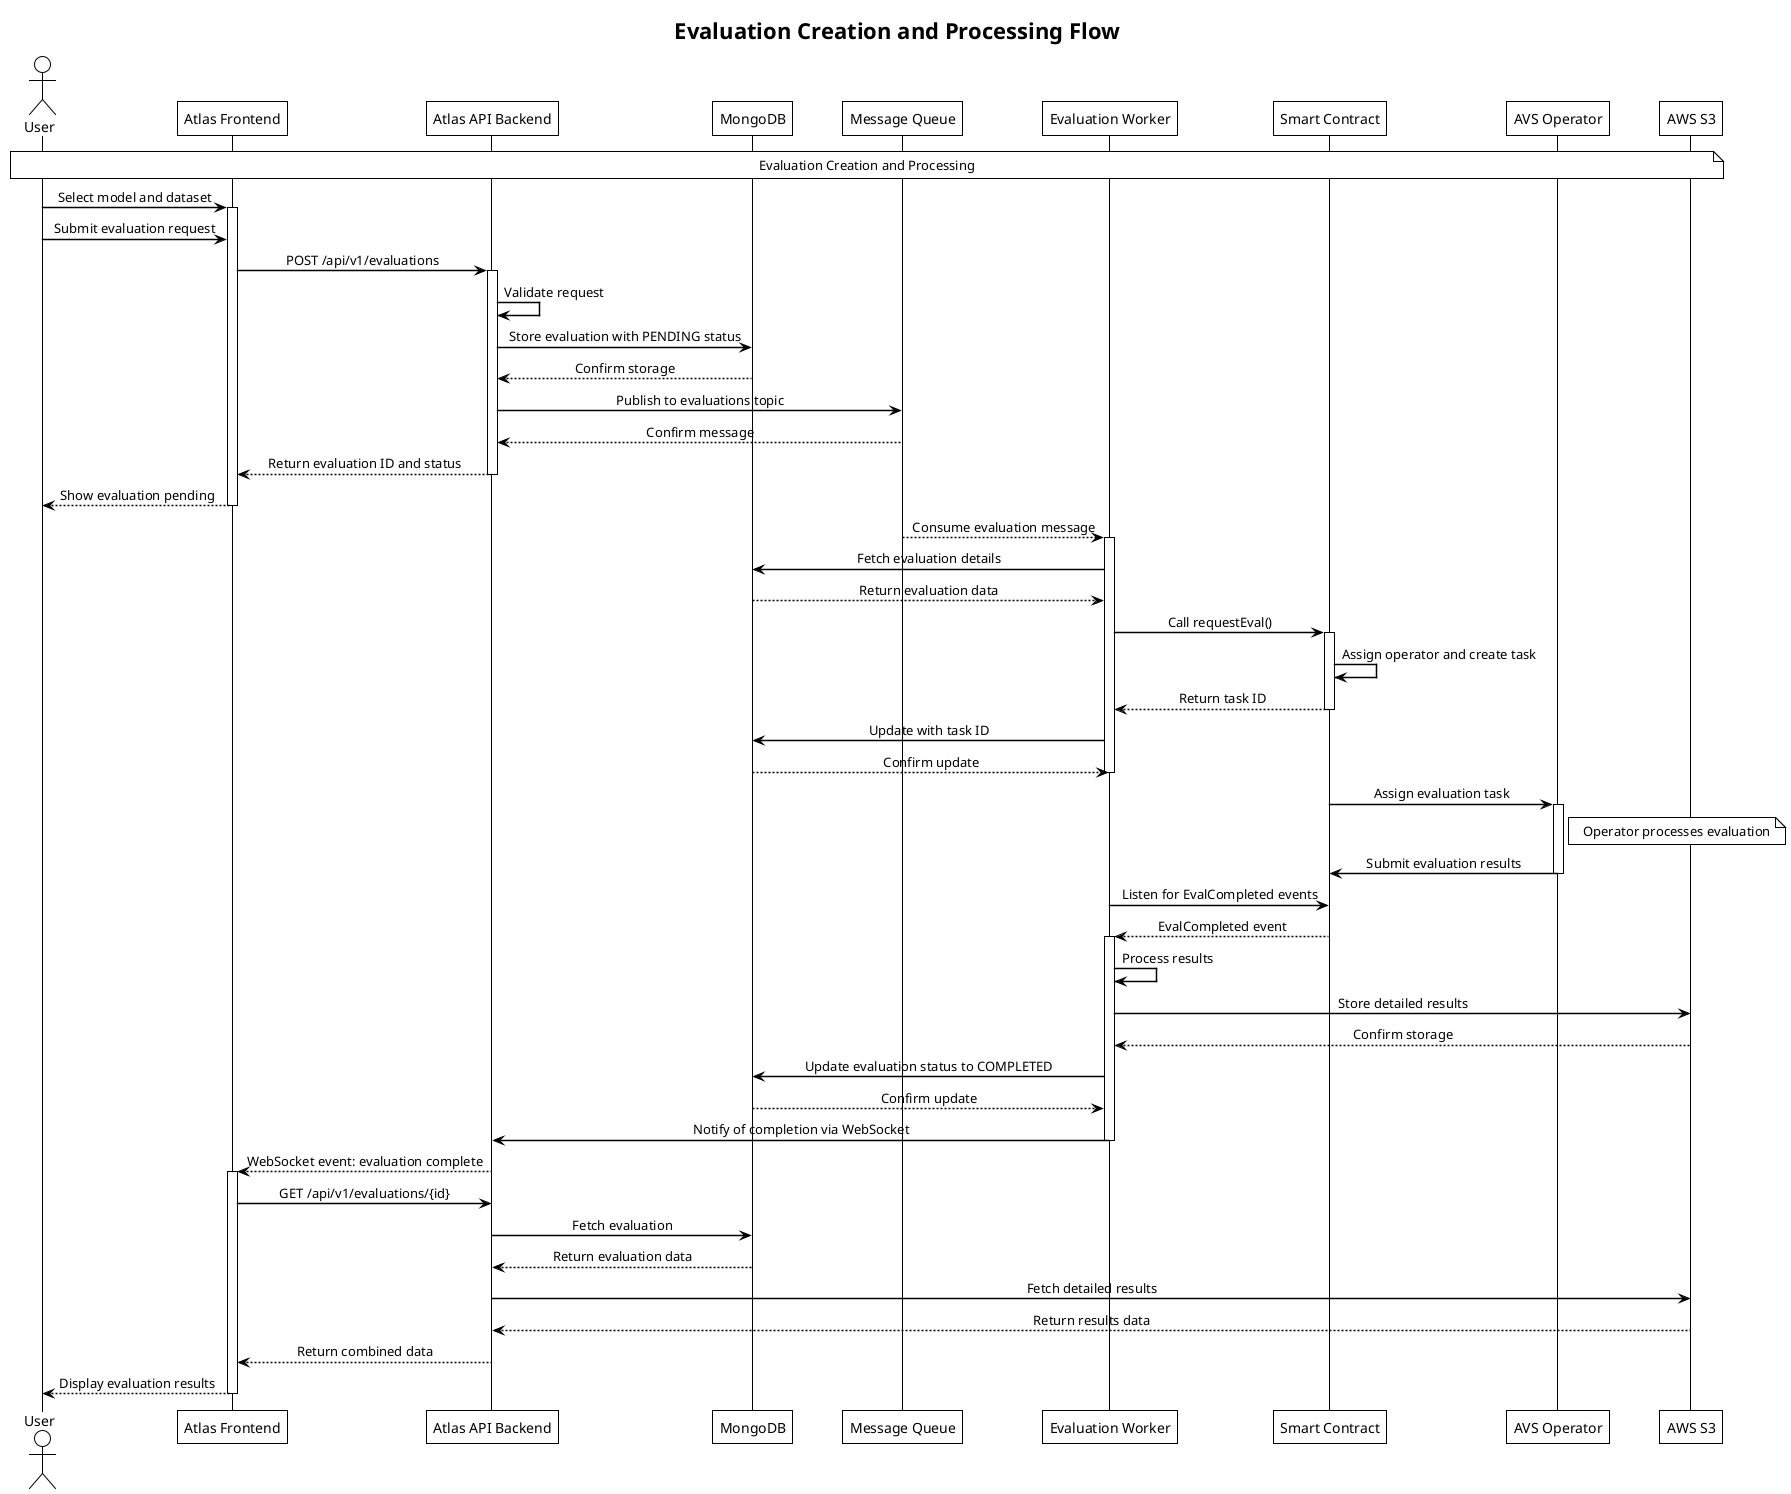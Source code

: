 @startuml atlas-evaluation-flow

' Basic styling
!theme plain
skinparam backgroundColor white
skinparam defaultTextAlignment center

' Explicitly disable handwritten mode
skinparam handwritten false
skinparam shadowing false
skinparam roundCorner 0

' Force straight lines
skinparam linetype ortho
skinparam ParticipantPadding 20
skinparam SequenceBoxPadding 10

' Make sure lines and fonts are crisp
skinparam ArrowColor black
skinparam ArrowThickness 1.5

title Evaluation Creation and Processing Flow

actor User
participant "Atlas Frontend" as Frontend
participant "Atlas API Backend" as API
participant "MongoDB" as MongoDB
participant "Message Queue" as Kafka
participant "Evaluation Worker" as Worker
participant "Smart Contract" as Contract
participant "AVS Operator" as Operator
participant "AWS S3" as S3

note over User, S3: Evaluation Creation and Processing

User -> Frontend: Select model and dataset
activate Frontend
User -> Frontend: Submit evaluation request
Frontend -> API: POST /api/v1/evaluations
activate API
API -> API: Validate request
API -> MongoDB: Store evaluation with PENDING status
MongoDB --> API: Confirm storage
API -> Kafka: Publish to evaluations topic
Kafka --> API: Confirm message
API --> Frontend: Return evaluation ID and status
deactivate API
Frontend --> User: Show evaluation pending
deactivate Frontend

Kafka --> Worker: Consume evaluation message
activate Worker
Worker -> MongoDB: Fetch evaluation details
MongoDB --> Worker: Return evaluation data
Worker -> Contract: Call requestEval()
activate Contract
Contract -> Contract: Assign operator and create task
Contract --> Worker: Return task ID
deactivate Contract
Worker -> MongoDB: Update with task ID
MongoDB --> Worker: Confirm update
deactivate Worker

Contract -> Operator: Assign evaluation task
activate Operator
note right of Operator: Operator processes evaluation
Operator -> Contract: Submit evaluation results
deactivate Operator

Worker -> Contract: Listen for EvalCompleted events
Contract --> Worker: EvalCompleted event
activate Worker
Worker -> Worker: Process results
Worker -> S3: Store detailed results
S3 --> Worker: Confirm storage
Worker -> MongoDB: Update evaluation status to COMPLETED
MongoDB --> Worker: Confirm update
Worker -> API: Notify of completion via WebSocket
deactivate Worker

API --> Frontend: WebSocket event: evaluation complete
activate Frontend
Frontend -> API: GET /api/v1/evaluations/{id}
API -> MongoDB: Fetch evaluation
MongoDB --> API: Return evaluation data
API -> S3: Fetch detailed results
S3 --> API: Return results data
API --> Frontend: Return combined data
Frontend --> User: Display evaluation results
deactivate Frontend
@enduml